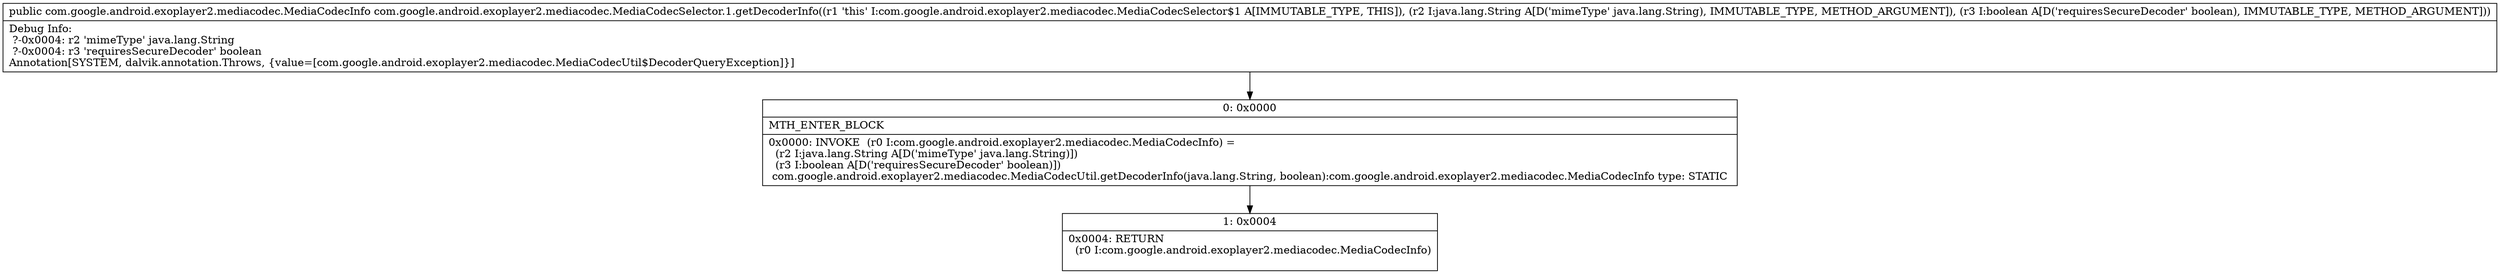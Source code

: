 digraph "CFG forcom.google.android.exoplayer2.mediacodec.MediaCodecSelector.1.getDecoderInfo(Ljava\/lang\/String;Z)Lcom\/google\/android\/exoplayer2\/mediacodec\/MediaCodecInfo;" {
Node_0 [shape=record,label="{0\:\ 0x0000|MTH_ENTER_BLOCK\l|0x0000: INVOKE  (r0 I:com.google.android.exoplayer2.mediacodec.MediaCodecInfo) = \l  (r2 I:java.lang.String A[D('mimeType' java.lang.String)])\l  (r3 I:boolean A[D('requiresSecureDecoder' boolean)])\l com.google.android.exoplayer2.mediacodec.MediaCodecUtil.getDecoderInfo(java.lang.String, boolean):com.google.android.exoplayer2.mediacodec.MediaCodecInfo type: STATIC \l}"];
Node_1 [shape=record,label="{1\:\ 0x0004|0x0004: RETURN  \l  (r0 I:com.google.android.exoplayer2.mediacodec.MediaCodecInfo)\l \l}"];
MethodNode[shape=record,label="{public com.google.android.exoplayer2.mediacodec.MediaCodecInfo com.google.android.exoplayer2.mediacodec.MediaCodecSelector.1.getDecoderInfo((r1 'this' I:com.google.android.exoplayer2.mediacodec.MediaCodecSelector$1 A[IMMUTABLE_TYPE, THIS]), (r2 I:java.lang.String A[D('mimeType' java.lang.String), IMMUTABLE_TYPE, METHOD_ARGUMENT]), (r3 I:boolean A[D('requiresSecureDecoder' boolean), IMMUTABLE_TYPE, METHOD_ARGUMENT]))  | Debug Info:\l  ?\-0x0004: r2 'mimeType' java.lang.String\l  ?\-0x0004: r3 'requiresSecureDecoder' boolean\lAnnotation[SYSTEM, dalvik.annotation.Throws, \{value=[com.google.android.exoplayer2.mediacodec.MediaCodecUtil$DecoderQueryException]\}]\l}"];
MethodNode -> Node_0;
Node_0 -> Node_1;
}

